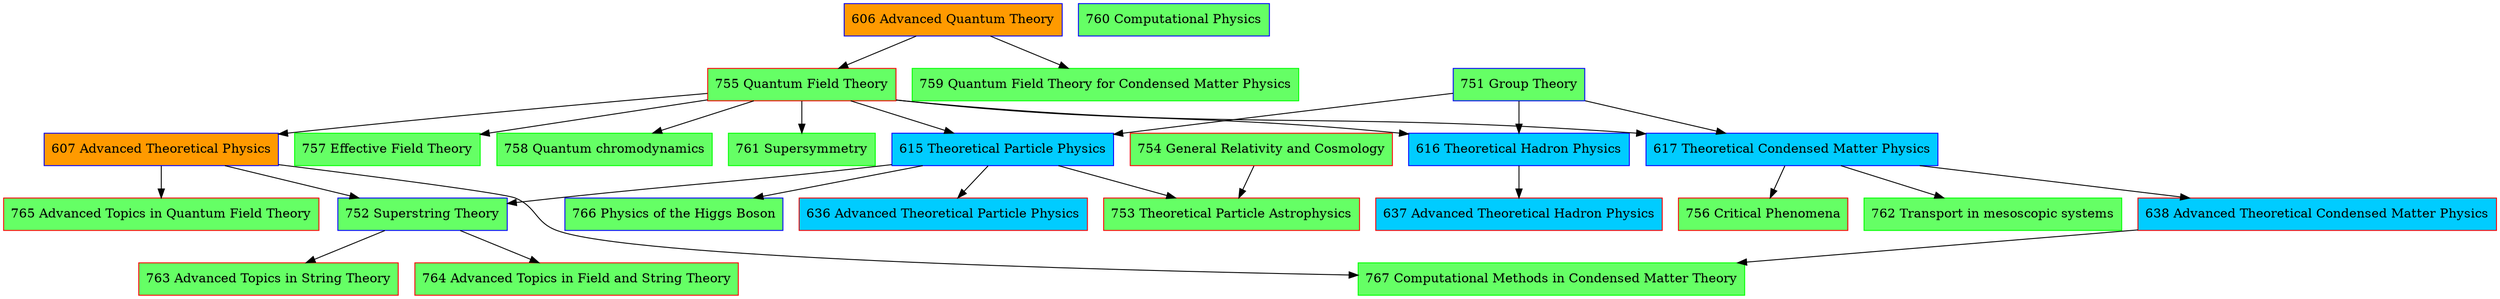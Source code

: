// Copyright © 2015 Martin Ueding <dev@martin-ueding.de>

digraph {
    node [shape=box style=filled]

    {
        node[fillcolor="#FF9A00"]

        606 [label="606 Advanced Quantum Theory" color=blue]
        607 [label="607 Advanced Theoretical Physics" color=blue]
    }

    // Elective lectures
    {
        node[fillcolor="#65FF65"]

        751 [label="751 Group Theory" color=blue]
        752 [label="752 Superstring Theory" color=blue]
        753 [label="753 Theoretical Particle Astrophysics" color=red]
        754 [label="754 General Relativity and Cosmology" color=red]
        755 [label="755 Quantum Field Theory" color=red]
        756 [label="756 Critical Phenomena" color=red]
        757 [label="757 Effective Field Theory" color=green]
        758 [label="758 Quantum chromodynamics" color=green]
        759 [label="759 Quantum Field Theory for Condensed Matter Physics" color=green]
        760 [label="760 Computational Physics" color=blue]
        761 [label="761 Supersymmetry" color=green]
        762 [label="762 Transport in mesoscopic systems" color=green]
        763 [label="763 Advanced Topics in String Theory" color=red]
        764 [label="764 Advanced Topics in Field and String Theory" color=red]
        765 [label="765 Advanced Topics in Quantum Field Theory" color=red]
        766 [label="766 Physics of the Higgs Boson" color=blue]
        767 [label="767 Computational Methods in Condensed Matter Theory" color=green]
    }

    // Specialization 1
    {
        node[fillcolor="#00CCFF"]

        615 [label="615 Theoretical Particle Physics" color=blue]
        616 [label="616 Theoretical Hadron Physics" color=blue]
        617 [label="617 Theoretical Condensed Matter Physics" color=blue]

        636 [label="636 Advanced Theoretical Particle Physics" color=red]
        637 [label="637 Advanced Theoretical Hadron Physics" color=red]
        638 [label="638 Advanced Theoretical Condensed Matter Physics" color=red]
    }


    // Seminar
    {
        node[fillcolor="#FFFF00"]
    }

    // Thesis
    {
        node[fillcolor="#CC9AFF"]
    }

    606 -> 755, 759
    751 -> 616, 615, 617
    755 -> 757, 758, 616, 615, 607, 761, 617
    754 -> 753
    615 -> 753, 636, 752, 766
    616 -> 637
    617 -> 762, 638, 756
    638 -> 767
    607 -> 752, 765, 767
    752 -> 763, 764
}

// vim: cindent

